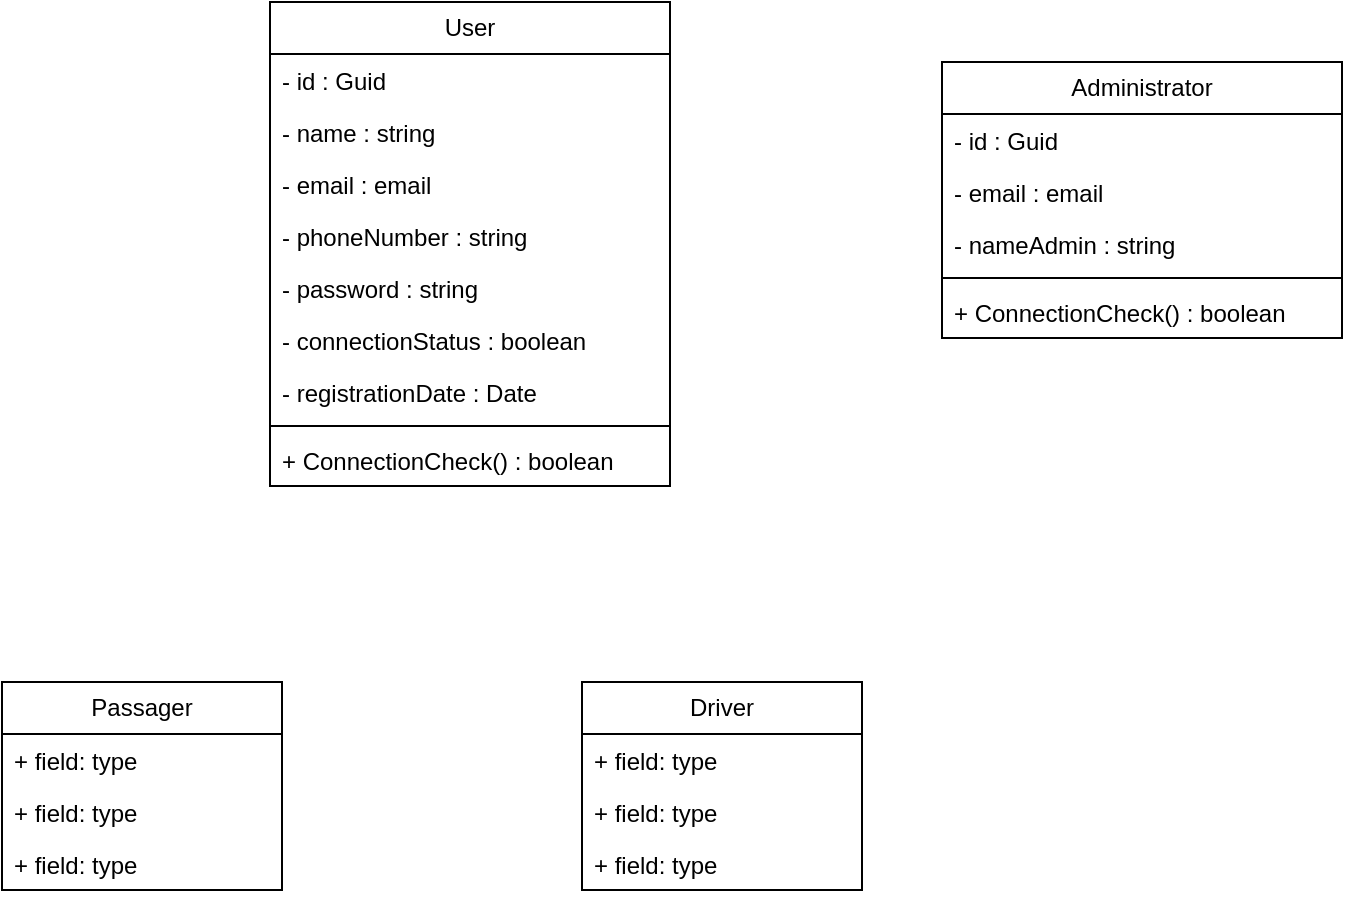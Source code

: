 <mxfile version="26.1.0">
  <diagram name="Page-1" id="EffUQz9Fc1N93kH9wc6N">
    <mxGraphModel dx="1434" dy="746" grid="1" gridSize="10" guides="1" tooltips="1" connect="1" arrows="1" fold="1" page="1" pageScale="1" pageWidth="827" pageHeight="1169" math="0" shadow="0">
      <root>
        <mxCell id="0" />
        <mxCell id="1" parent="0" />
        <mxCell id="DANqb6_CZBiQC35ufu35-1" value="User" style="swimlane;fontStyle=0;childLayout=stackLayout;horizontal=1;startSize=26;fillColor=none;horizontalStack=0;resizeParent=1;resizeParentMax=0;resizeLast=0;collapsible=1;marginBottom=0;whiteSpace=wrap;html=1;" vertex="1" parent="1">
          <mxGeometry x="214" y="100" width="200" height="242" as="geometry" />
        </mxCell>
        <mxCell id="DANqb6_CZBiQC35ufu35-2" value="- id : Guid" style="text;strokeColor=none;fillColor=none;align=left;verticalAlign=top;spacingLeft=4;spacingRight=4;overflow=hidden;rotatable=0;points=[[0,0.5],[1,0.5]];portConstraint=eastwest;whiteSpace=wrap;html=1;" vertex="1" parent="DANqb6_CZBiQC35ufu35-1">
          <mxGeometry y="26" width="200" height="26" as="geometry" />
        </mxCell>
        <mxCell id="DANqb6_CZBiQC35ufu35-19" value="- name : string" style="text;strokeColor=none;fillColor=none;align=left;verticalAlign=top;spacingLeft=4;spacingRight=4;overflow=hidden;rotatable=0;points=[[0,0.5],[1,0.5]];portConstraint=eastwest;whiteSpace=wrap;html=1;" vertex="1" parent="DANqb6_CZBiQC35ufu35-1">
          <mxGeometry y="52" width="200" height="26" as="geometry" />
        </mxCell>
        <mxCell id="DANqb6_CZBiQC35ufu35-8" value="- email : email" style="text;strokeColor=none;fillColor=none;align=left;verticalAlign=top;spacingLeft=4;spacingRight=4;overflow=hidden;rotatable=0;points=[[0,0.5],[1,0.5]];portConstraint=eastwest;whiteSpace=wrap;html=1;" vertex="1" parent="DANqb6_CZBiQC35ufu35-1">
          <mxGeometry y="78" width="200" height="26" as="geometry" />
        </mxCell>
        <mxCell id="DANqb6_CZBiQC35ufu35-9" value="- phoneNumber : string" style="text;strokeColor=none;fillColor=none;align=left;verticalAlign=top;spacingLeft=4;spacingRight=4;overflow=hidden;rotatable=0;points=[[0,0.5],[1,0.5]];portConstraint=eastwest;whiteSpace=wrap;html=1;" vertex="1" parent="DANqb6_CZBiQC35ufu35-1">
          <mxGeometry y="104" width="200" height="26" as="geometry" />
        </mxCell>
        <mxCell id="DANqb6_CZBiQC35ufu35-3" value="- password : string" style="text;strokeColor=none;fillColor=none;align=left;verticalAlign=top;spacingLeft=4;spacingRight=4;overflow=hidden;rotatable=0;points=[[0,0.5],[1,0.5]];portConstraint=eastwest;whiteSpace=wrap;html=1;" vertex="1" parent="DANqb6_CZBiQC35ufu35-1">
          <mxGeometry y="130" width="200" height="26" as="geometry" />
        </mxCell>
        <mxCell id="DANqb6_CZBiQC35ufu35-4" value="- connectionStatus : boolean" style="text;strokeColor=none;fillColor=none;align=left;verticalAlign=top;spacingLeft=4;spacingRight=4;overflow=hidden;rotatable=0;points=[[0,0.5],[1,0.5]];portConstraint=eastwest;whiteSpace=wrap;html=1;" vertex="1" parent="DANqb6_CZBiQC35ufu35-1">
          <mxGeometry y="156" width="200" height="26" as="geometry" />
        </mxCell>
        <mxCell id="DANqb6_CZBiQC35ufu35-5" value="- registrationDate : Date " style="text;strokeColor=none;fillColor=none;align=left;verticalAlign=top;spacingLeft=4;spacingRight=4;overflow=hidden;rotatable=0;points=[[0,0.5],[1,0.5]];portConstraint=eastwest;whiteSpace=wrap;html=1;" vertex="1" parent="DANqb6_CZBiQC35ufu35-1">
          <mxGeometry y="182" width="200" height="26" as="geometry" />
        </mxCell>
        <mxCell id="DANqb6_CZBiQC35ufu35-7" value="" style="line;strokeWidth=1;fillColor=none;align=left;verticalAlign=middle;spacingTop=-1;spacingLeft=3;spacingRight=3;rotatable=0;labelPosition=right;points=[];portConstraint=eastwest;strokeColor=inherit;" vertex="1" parent="DANqb6_CZBiQC35ufu35-1">
          <mxGeometry y="208" width="200" height="8" as="geometry" />
        </mxCell>
        <mxCell id="DANqb6_CZBiQC35ufu35-6" value="+ ConnectionCheck() : boolean" style="text;strokeColor=none;fillColor=none;align=left;verticalAlign=top;spacingLeft=4;spacingRight=4;overflow=hidden;rotatable=0;points=[[0,0.5],[1,0.5]];portConstraint=eastwest;whiteSpace=wrap;html=1;" vertex="1" parent="DANqb6_CZBiQC35ufu35-1">
          <mxGeometry y="216" width="200" height="26" as="geometry" />
        </mxCell>
        <mxCell id="DANqb6_CZBiQC35ufu35-10" value="Administrator" style="swimlane;fontStyle=0;childLayout=stackLayout;horizontal=1;startSize=26;fillColor=none;horizontalStack=0;resizeParent=1;resizeParentMax=0;resizeLast=0;collapsible=1;marginBottom=0;whiteSpace=wrap;html=1;" vertex="1" parent="1">
          <mxGeometry x="550" y="130" width="200" height="138" as="geometry" />
        </mxCell>
        <mxCell id="DANqb6_CZBiQC35ufu35-11" value="- id : Guid" style="text;strokeColor=none;fillColor=none;align=left;verticalAlign=top;spacingLeft=4;spacingRight=4;overflow=hidden;rotatable=0;points=[[0,0.5],[1,0.5]];portConstraint=eastwest;whiteSpace=wrap;html=1;" vertex="1" parent="DANqb6_CZBiQC35ufu35-10">
          <mxGeometry y="26" width="200" height="26" as="geometry" />
        </mxCell>
        <mxCell id="DANqb6_CZBiQC35ufu35-12" value="- email : email" style="text;strokeColor=none;fillColor=none;align=left;verticalAlign=top;spacingLeft=4;spacingRight=4;overflow=hidden;rotatable=0;points=[[0,0.5],[1,0.5]];portConstraint=eastwest;whiteSpace=wrap;html=1;" vertex="1" parent="DANqb6_CZBiQC35ufu35-10">
          <mxGeometry y="52" width="200" height="26" as="geometry" />
        </mxCell>
        <mxCell id="DANqb6_CZBiQC35ufu35-13" value="- nameAdmin : string" style="text;strokeColor=none;fillColor=none;align=left;verticalAlign=top;spacingLeft=4;spacingRight=4;overflow=hidden;rotatable=0;points=[[0,0.5],[1,0.5]];portConstraint=eastwest;whiteSpace=wrap;html=1;" vertex="1" parent="DANqb6_CZBiQC35ufu35-10">
          <mxGeometry y="78" width="200" height="26" as="geometry" />
        </mxCell>
        <mxCell id="DANqb6_CZBiQC35ufu35-17" value="" style="line;strokeWidth=1;fillColor=none;align=left;verticalAlign=middle;spacingTop=-1;spacingLeft=3;spacingRight=3;rotatable=0;labelPosition=right;points=[];portConstraint=eastwest;strokeColor=inherit;" vertex="1" parent="DANqb6_CZBiQC35ufu35-10">
          <mxGeometry y="104" width="200" height="8" as="geometry" />
        </mxCell>
        <mxCell id="DANqb6_CZBiQC35ufu35-18" value="+ ConnectionCheck() : boolean" style="text;strokeColor=none;fillColor=none;align=left;verticalAlign=top;spacingLeft=4;spacingRight=4;overflow=hidden;rotatable=0;points=[[0,0.5],[1,0.5]];portConstraint=eastwest;whiteSpace=wrap;html=1;" vertex="1" parent="DANqb6_CZBiQC35ufu35-10">
          <mxGeometry y="112" width="200" height="26" as="geometry" />
        </mxCell>
        <mxCell id="DANqb6_CZBiQC35ufu35-21" value="Passager" style="swimlane;fontStyle=0;childLayout=stackLayout;horizontal=1;startSize=26;fillColor=none;horizontalStack=0;resizeParent=1;resizeParentMax=0;resizeLast=0;collapsible=1;marginBottom=0;whiteSpace=wrap;html=1;" vertex="1" parent="1">
          <mxGeometry x="80" y="440" width="140" height="104" as="geometry" />
        </mxCell>
        <mxCell id="DANqb6_CZBiQC35ufu35-22" value="+ field: type" style="text;strokeColor=none;fillColor=none;align=left;verticalAlign=top;spacingLeft=4;spacingRight=4;overflow=hidden;rotatable=0;points=[[0,0.5],[1,0.5]];portConstraint=eastwest;whiteSpace=wrap;html=1;" vertex="1" parent="DANqb6_CZBiQC35ufu35-21">
          <mxGeometry y="26" width="140" height="26" as="geometry" />
        </mxCell>
        <mxCell id="DANqb6_CZBiQC35ufu35-23" value="+ field: type" style="text;strokeColor=none;fillColor=none;align=left;verticalAlign=top;spacingLeft=4;spacingRight=4;overflow=hidden;rotatable=0;points=[[0,0.5],[1,0.5]];portConstraint=eastwest;whiteSpace=wrap;html=1;" vertex="1" parent="DANqb6_CZBiQC35ufu35-21">
          <mxGeometry y="52" width="140" height="26" as="geometry" />
        </mxCell>
        <mxCell id="DANqb6_CZBiQC35ufu35-24" value="+ field: type" style="text;strokeColor=none;fillColor=none;align=left;verticalAlign=top;spacingLeft=4;spacingRight=4;overflow=hidden;rotatable=0;points=[[0,0.5],[1,0.5]];portConstraint=eastwest;whiteSpace=wrap;html=1;" vertex="1" parent="DANqb6_CZBiQC35ufu35-21">
          <mxGeometry y="78" width="140" height="26" as="geometry" />
        </mxCell>
        <mxCell id="DANqb6_CZBiQC35ufu35-25" value="Driver" style="swimlane;fontStyle=0;childLayout=stackLayout;horizontal=1;startSize=26;fillColor=none;horizontalStack=0;resizeParent=1;resizeParentMax=0;resizeLast=0;collapsible=1;marginBottom=0;whiteSpace=wrap;html=1;" vertex="1" parent="1">
          <mxGeometry x="370" y="440" width="140" height="104" as="geometry" />
        </mxCell>
        <mxCell id="DANqb6_CZBiQC35ufu35-26" value="+ field: type" style="text;strokeColor=none;fillColor=none;align=left;verticalAlign=top;spacingLeft=4;spacingRight=4;overflow=hidden;rotatable=0;points=[[0,0.5],[1,0.5]];portConstraint=eastwest;whiteSpace=wrap;html=1;" vertex="1" parent="DANqb6_CZBiQC35ufu35-25">
          <mxGeometry y="26" width="140" height="26" as="geometry" />
        </mxCell>
        <mxCell id="DANqb6_CZBiQC35ufu35-27" value="+ field: type" style="text;strokeColor=none;fillColor=none;align=left;verticalAlign=top;spacingLeft=4;spacingRight=4;overflow=hidden;rotatable=0;points=[[0,0.5],[1,0.5]];portConstraint=eastwest;whiteSpace=wrap;html=1;" vertex="1" parent="DANqb6_CZBiQC35ufu35-25">
          <mxGeometry y="52" width="140" height="26" as="geometry" />
        </mxCell>
        <mxCell id="DANqb6_CZBiQC35ufu35-28" value="+ field: type" style="text;strokeColor=none;fillColor=none;align=left;verticalAlign=top;spacingLeft=4;spacingRight=4;overflow=hidden;rotatable=0;points=[[0,0.5],[1,0.5]];portConstraint=eastwest;whiteSpace=wrap;html=1;" vertex="1" parent="DANqb6_CZBiQC35ufu35-25">
          <mxGeometry y="78" width="140" height="26" as="geometry" />
        </mxCell>
      </root>
    </mxGraphModel>
  </diagram>
</mxfile>
